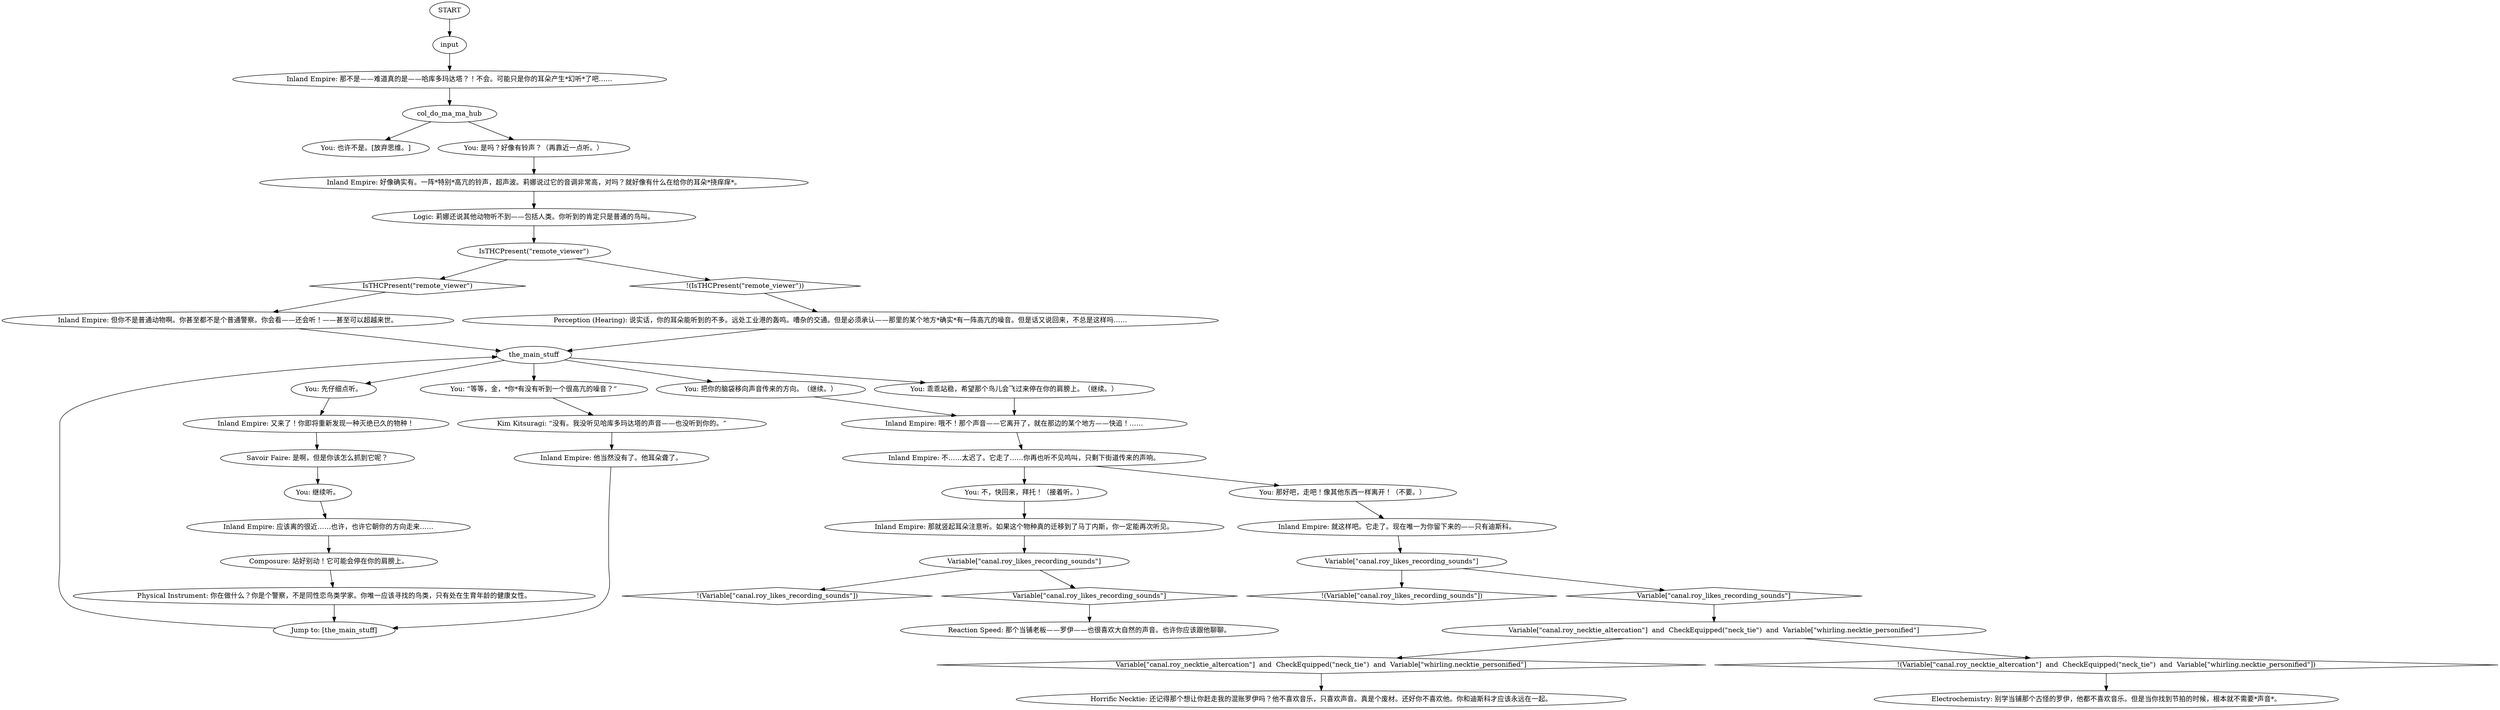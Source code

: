# PLAZA ORB / col do ma ma daqua afterthought
# Afterthought when Lena has told you about this cryptid.
# ==================================================
digraph G {
	  0 [label="START"];
	  1 [label="input"];
	  2 [label="Inland Empire: 又来了！你即将重新发现一种灭绝已久的物种！"];
	  3 [label="Inland Empire: 那就竖起耳朵注意听。如果这个物种真的迁移到了马丁内斯，你一定能再次听见。"];
	  4 [label="Inland Empire: 那不是——难道真的是——哈库多玛达塔？！不会。可能只是你的耳朵产生*幻听*了吧……"];
	  5 [label="You: 也许不是。[放弃思维。]"];
	  6 [label="You: 是吗？好像有铃声？（再靠近一点听。）"];
	  7 [label="the_main_stuff"];
	  8 [label="Jump to: [the_main_stuff]"];
	  9 [label="Variable[\"canal.roy_likes_recording_sounds\"]"];
	  10 [label="Variable[\"canal.roy_likes_recording_sounds\"]", shape=diamond];
	  11 [label="!(Variable[\"canal.roy_likes_recording_sounds\"])", shape=diamond];
	  12 [label="Inland Empire: 他当然没有了。他耳朵聋了。"];
	  13 [label="IsTHCPresent(\"remote_viewer\")"];
	  14 [label="IsTHCPresent(\"remote_viewer\")", shape=diamond];
	  15 [label="!(IsTHCPresent(\"remote_viewer\"))", shape=diamond];
	  16 [label="Inland Empire: 就这样吧。它走了。现在唯一为你留下来的——只有迪斯科。"];
	  17 [label="Variable[\"canal.roy_necktie_altercation\"]  and  CheckEquipped(\"neck_tie\")  and  Variable[\"whirling.necktie_personified\"]"];
	  18 [label="Variable[\"canal.roy_necktie_altercation\"]  and  CheckEquipped(\"neck_tie\")  and  Variable[\"whirling.necktie_personified\"]", shape=diamond];
	  19 [label="!(Variable[\"canal.roy_necktie_altercation\"]  and  CheckEquipped(\"neck_tie\")  and  Variable[\"whirling.necktie_personified\"])", shape=diamond];
	  20 [label="You: 先仔细点听。"];
	  22 [label="col_do_ma_ma_hub"];
	  23 [label="Composure: 站好别动！它可能会停在你的肩膀上。"];
	  24 [label="Physical Instrument: 你在做什么？你是个警察，不是同性恋鸟类学家。你唯一应该寻找的鸟类，只有处在生育年龄的健康女性。"];
	  25 [label="Reaction Speed: 那个当铺老板——罗伊——也很喜欢大自然的声音。也许你应该跟他聊聊。"];
	  26 [label="You: “等等，金，*你*有没有听到一个很高亢的噪音？”"];
	  27 [label="You: 那好吧，走吧！像其他东西一样离开！（不要。）"];
	  28 [label="Inland Empire: 好像确实有。一阵*特别*高亢的铃声，超声波。莉娜说过它的音调非常高，对吗？就好像有什么在给你的耳朵*挠痒痒*。"];
	  29 [label="You: 乖乖站稳，希望那个鸟儿会飞过来停在你的肩膀上。（继续。）"];
	  30 [label="Variable[\"canal.roy_likes_recording_sounds\"]"];
	  31 [label="Variable[\"canal.roy_likes_recording_sounds\"]", shape=diamond];
	  32 [label="!(Variable[\"canal.roy_likes_recording_sounds\"])", shape=diamond];
	  33 [label="Inland Empire: 应该离的很近……也许，也许它朝你的方向走来……"];
	  34 [label="Electrochemistry: 别学当铺那个古怪的罗伊，他都不喜欢音乐。但是当你找到节拍的时候，根本就不需要*声音*。"];
	  35 [label="Perception (Hearing): 说实话，你的耳朵能听到的不多。远处工业港的轰鸣。嘈杂的交通。但是必须承认——那里的某个地方*确实*有一阵高亢的噪音。但是话又说回来，不总是这样吗……"];
	  36 [label="Savoir Faire: 是啊，但是你该怎么抓到它呢？"];
	  37 [label="Inland Empire: 哦不！那个声音——它离开了，就在那边的某个地方——快追！……"];
	  38 [label="Horrific Necktie: 还记得那个想让你赶走我的混账罗伊吗？他不喜欢音乐，只喜欢声音。真是个废材。还好你不喜欢他。你和迪斯科才应该永远在一起。"];
	  39 [label="Kim Kitsuragi: “没有。我没听见哈库多玛达塔的声音——也没听到你的。”"];
	  40 [label="Inland Empire: 但你不是普通动物啊。你甚至都不是个普通警察。你会看——还会听！——甚至可以超越来世。"];
	  41 [label="You: 把你的脑袋移向声音传来的方向。（继续。）"];
	  42 [label="Inland Empire: 不……太迟了。它走了……你再也听不见鸣叫，只剩下街道传来的声响。"];
	  43 [label="Logic: 莉娜还说其他动物听不到——包括人类。你听到的肯定只是普通的鸟叫。"];
	  44 [label="You: 继续听。"];
	  45 [label="You: 不，快回来，拜托！（接着听。）"];
	  0 -> 1
	  1 -> 4
	  2 -> 36
	  3 -> 9
	  4 -> 22
	  6 -> 28
	  7 -> 41
	  7 -> 26
	  7 -> 20
	  7 -> 29
	  8 -> 7
	  9 -> 10
	  9 -> 11
	  10 -> 25
	  12 -> 8
	  13 -> 14
	  13 -> 15
	  14 -> 40
	  15 -> 35
	  16 -> 30
	  17 -> 18
	  17 -> 19
	  18 -> 38
	  19 -> 34
	  20 -> 2
	  22 -> 5
	  22 -> 6
	  23 -> 24
	  24 -> 8
	  26 -> 39
	  27 -> 16
	  28 -> 43
	  29 -> 37
	  30 -> 32
	  30 -> 31
	  31 -> 17
	  33 -> 23
	  35 -> 7
	  36 -> 44
	  37 -> 42
	  39 -> 12
	  40 -> 7
	  41 -> 37
	  42 -> 27
	  42 -> 45
	  43 -> 13
	  44 -> 33
	  45 -> 3
}


